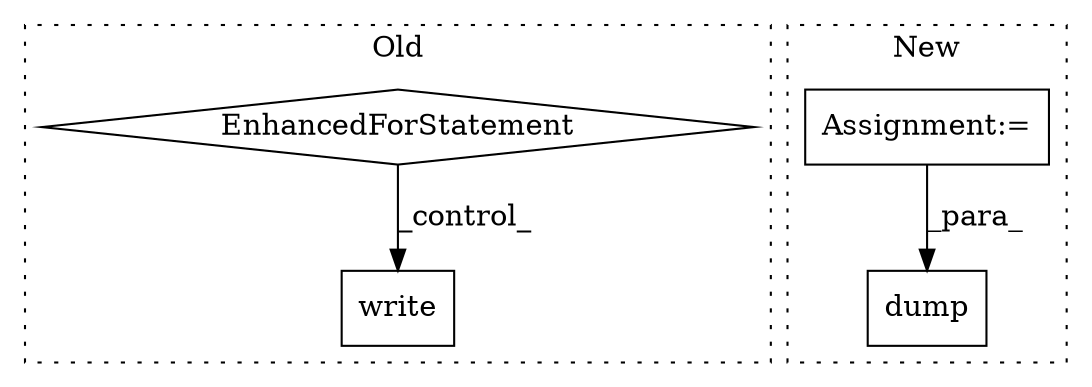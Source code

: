 digraph G {
subgraph cluster0 {
1 [label="write" a="32" s="6010,6030" l="6,1" shape="box"];
4 [label="EnhancedForStatement" a="70" s="5893,5993" l="57,2" shape="diamond"];
label = "Old";
style="dotted";
}
subgraph cluster1 {
2 [label="dump" a="32" s="6199,6214" l="5,1" shape="box"];
3 [label="Assignment:=" a="7" s="5951" l="1" shape="box"];
label = "New";
style="dotted";
}
3 -> 2 [label="_para_"];
4 -> 1 [label="_control_"];
}